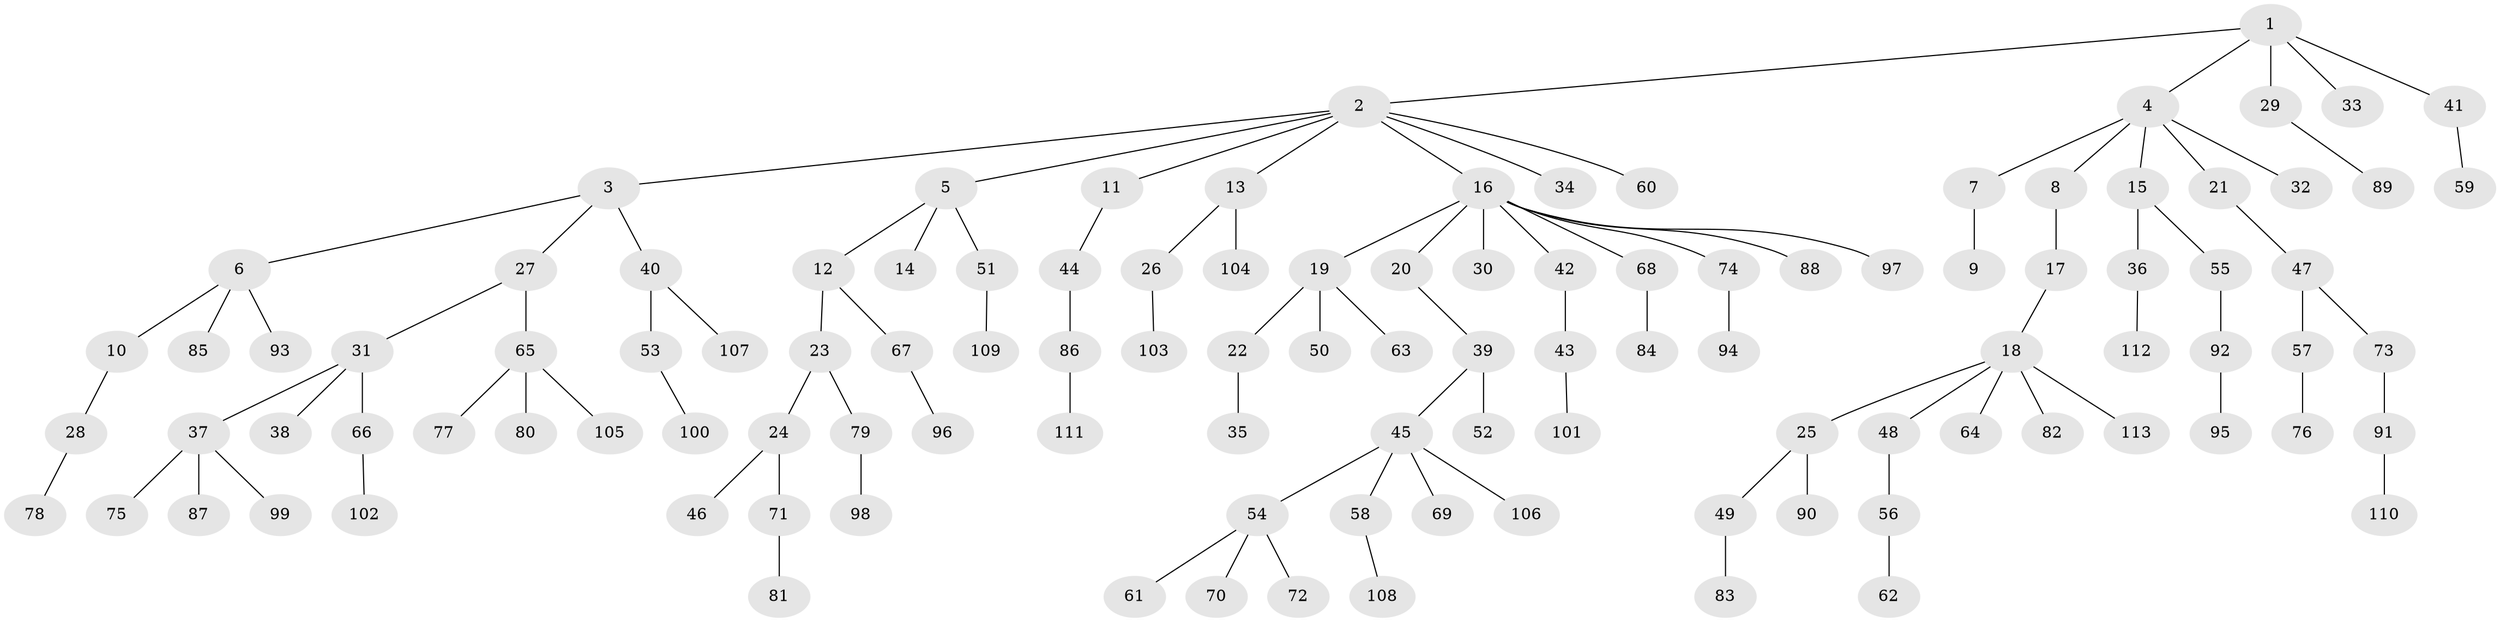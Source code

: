 // coarse degree distribution, {5: 0.02531645569620253, 7: 0.012658227848101266, 6: 0.0379746835443038, 4: 0.05063291139240506, 3: 0.08860759493670886, 2: 0.189873417721519, 1: 0.5822784810126582, 8: 0.012658227848101266}
// Generated by graph-tools (version 1.1) at 2025/52/02/27/25 19:52:10]
// undirected, 113 vertices, 112 edges
graph export_dot {
graph [start="1"]
  node [color=gray90,style=filled];
  1;
  2;
  3;
  4;
  5;
  6;
  7;
  8;
  9;
  10;
  11;
  12;
  13;
  14;
  15;
  16;
  17;
  18;
  19;
  20;
  21;
  22;
  23;
  24;
  25;
  26;
  27;
  28;
  29;
  30;
  31;
  32;
  33;
  34;
  35;
  36;
  37;
  38;
  39;
  40;
  41;
  42;
  43;
  44;
  45;
  46;
  47;
  48;
  49;
  50;
  51;
  52;
  53;
  54;
  55;
  56;
  57;
  58;
  59;
  60;
  61;
  62;
  63;
  64;
  65;
  66;
  67;
  68;
  69;
  70;
  71;
  72;
  73;
  74;
  75;
  76;
  77;
  78;
  79;
  80;
  81;
  82;
  83;
  84;
  85;
  86;
  87;
  88;
  89;
  90;
  91;
  92;
  93;
  94;
  95;
  96;
  97;
  98;
  99;
  100;
  101;
  102;
  103;
  104;
  105;
  106;
  107;
  108;
  109;
  110;
  111;
  112;
  113;
  1 -- 2;
  1 -- 4;
  1 -- 29;
  1 -- 33;
  1 -- 41;
  2 -- 3;
  2 -- 5;
  2 -- 11;
  2 -- 13;
  2 -- 16;
  2 -- 34;
  2 -- 60;
  3 -- 6;
  3 -- 27;
  3 -- 40;
  4 -- 7;
  4 -- 8;
  4 -- 15;
  4 -- 21;
  4 -- 32;
  5 -- 12;
  5 -- 14;
  5 -- 51;
  6 -- 10;
  6 -- 85;
  6 -- 93;
  7 -- 9;
  8 -- 17;
  10 -- 28;
  11 -- 44;
  12 -- 23;
  12 -- 67;
  13 -- 26;
  13 -- 104;
  15 -- 36;
  15 -- 55;
  16 -- 19;
  16 -- 20;
  16 -- 30;
  16 -- 42;
  16 -- 68;
  16 -- 74;
  16 -- 88;
  16 -- 97;
  17 -- 18;
  18 -- 25;
  18 -- 48;
  18 -- 64;
  18 -- 82;
  18 -- 113;
  19 -- 22;
  19 -- 50;
  19 -- 63;
  20 -- 39;
  21 -- 47;
  22 -- 35;
  23 -- 24;
  23 -- 79;
  24 -- 46;
  24 -- 71;
  25 -- 49;
  25 -- 90;
  26 -- 103;
  27 -- 31;
  27 -- 65;
  28 -- 78;
  29 -- 89;
  31 -- 37;
  31 -- 38;
  31 -- 66;
  36 -- 112;
  37 -- 75;
  37 -- 87;
  37 -- 99;
  39 -- 45;
  39 -- 52;
  40 -- 53;
  40 -- 107;
  41 -- 59;
  42 -- 43;
  43 -- 101;
  44 -- 86;
  45 -- 54;
  45 -- 58;
  45 -- 69;
  45 -- 106;
  47 -- 57;
  47 -- 73;
  48 -- 56;
  49 -- 83;
  51 -- 109;
  53 -- 100;
  54 -- 61;
  54 -- 70;
  54 -- 72;
  55 -- 92;
  56 -- 62;
  57 -- 76;
  58 -- 108;
  65 -- 77;
  65 -- 80;
  65 -- 105;
  66 -- 102;
  67 -- 96;
  68 -- 84;
  71 -- 81;
  73 -- 91;
  74 -- 94;
  79 -- 98;
  86 -- 111;
  91 -- 110;
  92 -- 95;
}

